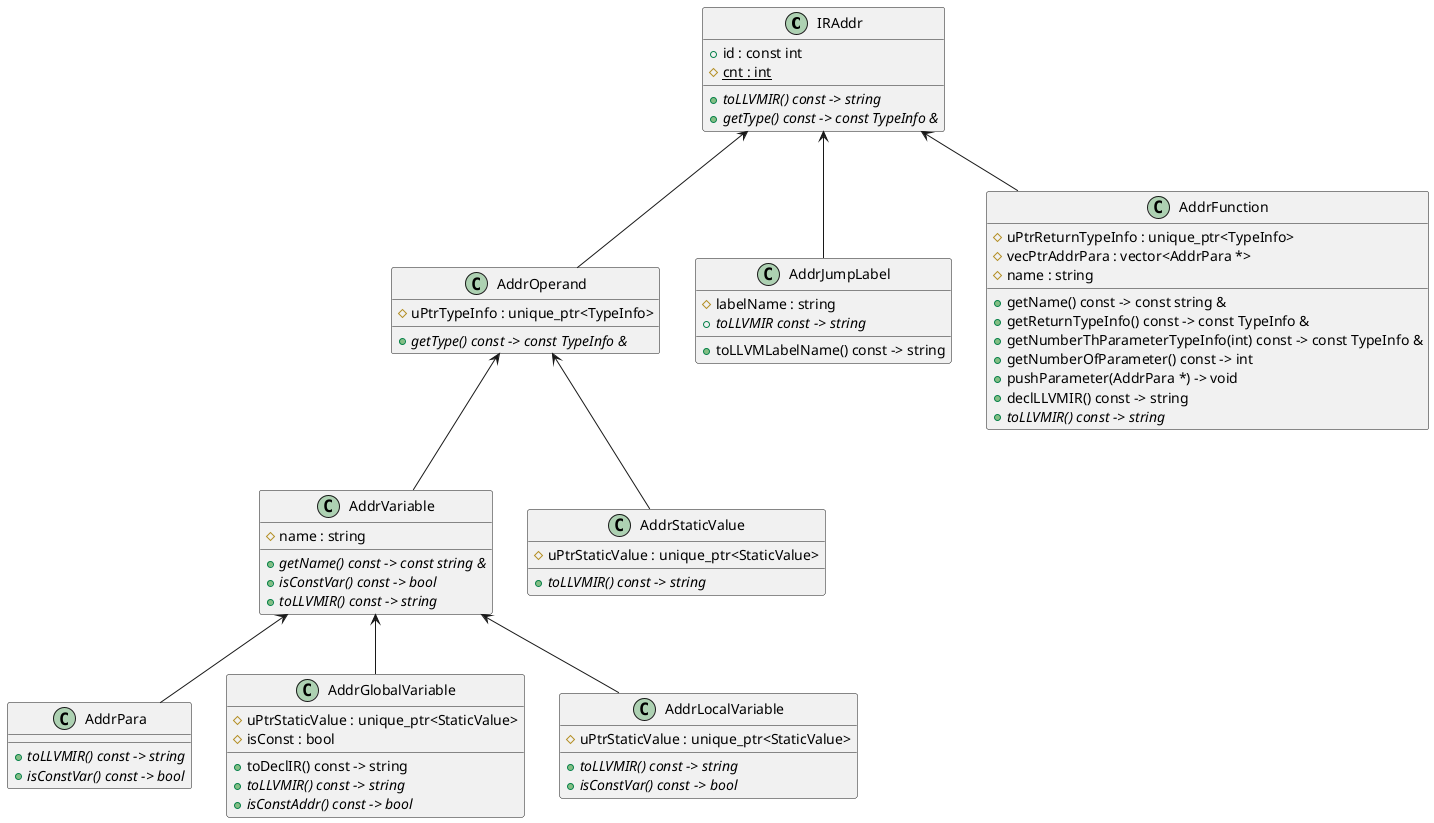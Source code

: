 @startuml
class IRAddr{
    +id : const int
    #{static}cnt : int
    +{abstract}toLLVMIR() const -> string
    +{abstract}getType() const -> const TypeInfo &
}
class AddrOperand{
    #uPtrTypeInfo : unique_ptr<TypeInfo>
    +{abstract}getType() const -> const TypeInfo &
}
class AddrStaticValue{
    #uPtrStaticValue : unique_ptr<StaticValue>
    +{abstract}toLLVMIR() const -> string
}
class AddrVariable{
    #name : string
    +{abstract}getName() const -> const string &
    +{abstract}isConstVar() const -> bool
    +{abstract}toLLVMIR() const -> string
}
class AddrPara{
    +{abstract}toLLVMIR() const -> string
    +{abstract}isConstVar() const -> bool
}
class AddrGlobalVariable{
    #uPtrStaticValue : unique_ptr<StaticValue>
    #isConst : bool
    +toDeclIR() const -> string
    +{abstract}toLLVMIR() const -> string
    +{abstract}isConstAddr() const -> bool
}
class AddrLocalVariable{
    #uPtrStaticValue : unique_ptr<StaticValue>
    +{abstract}toLLVMIR() const -> string
    +{abstract}isConstVar() const -> bool
}
class AddrJumpLabel{
    #labelName : string
    +toLLVMLabelName() const -> string
    +{abstract}toLLVMIR const -> string
}
class AddrFunction{
    #uPtrReturnTypeInfo : unique_ptr<TypeInfo>
    #vecPtrAddrPara : vector<AddrPara *>
    #name : string
    +getName() const -> const string &
    +getReturnTypeInfo() const -> const TypeInfo &
    +getNumberThParameterTypeInfo(int) const -> const TypeInfo &
    +getNumberOfParameter() const -> int
    +pushParameter(AddrPara *) -> void
    +declLLVMIR() const -> string
    +{abstract}toLLVMIR() const -> string
}

AddrOperand -Up-> IRAddr
AddrJumpLabel -Up-> IRAddr
AddrFunction -Up-> IRAddr
AddrVariable -Up-> AddrOperand
AddrStaticValue -Up-> AddrOperand
AddrPara -Up-> AddrVariable
AddrGlobalVariable -Up-> AddrVariable
AddrLocalVariable -Up-> AddrVariable

@enduml